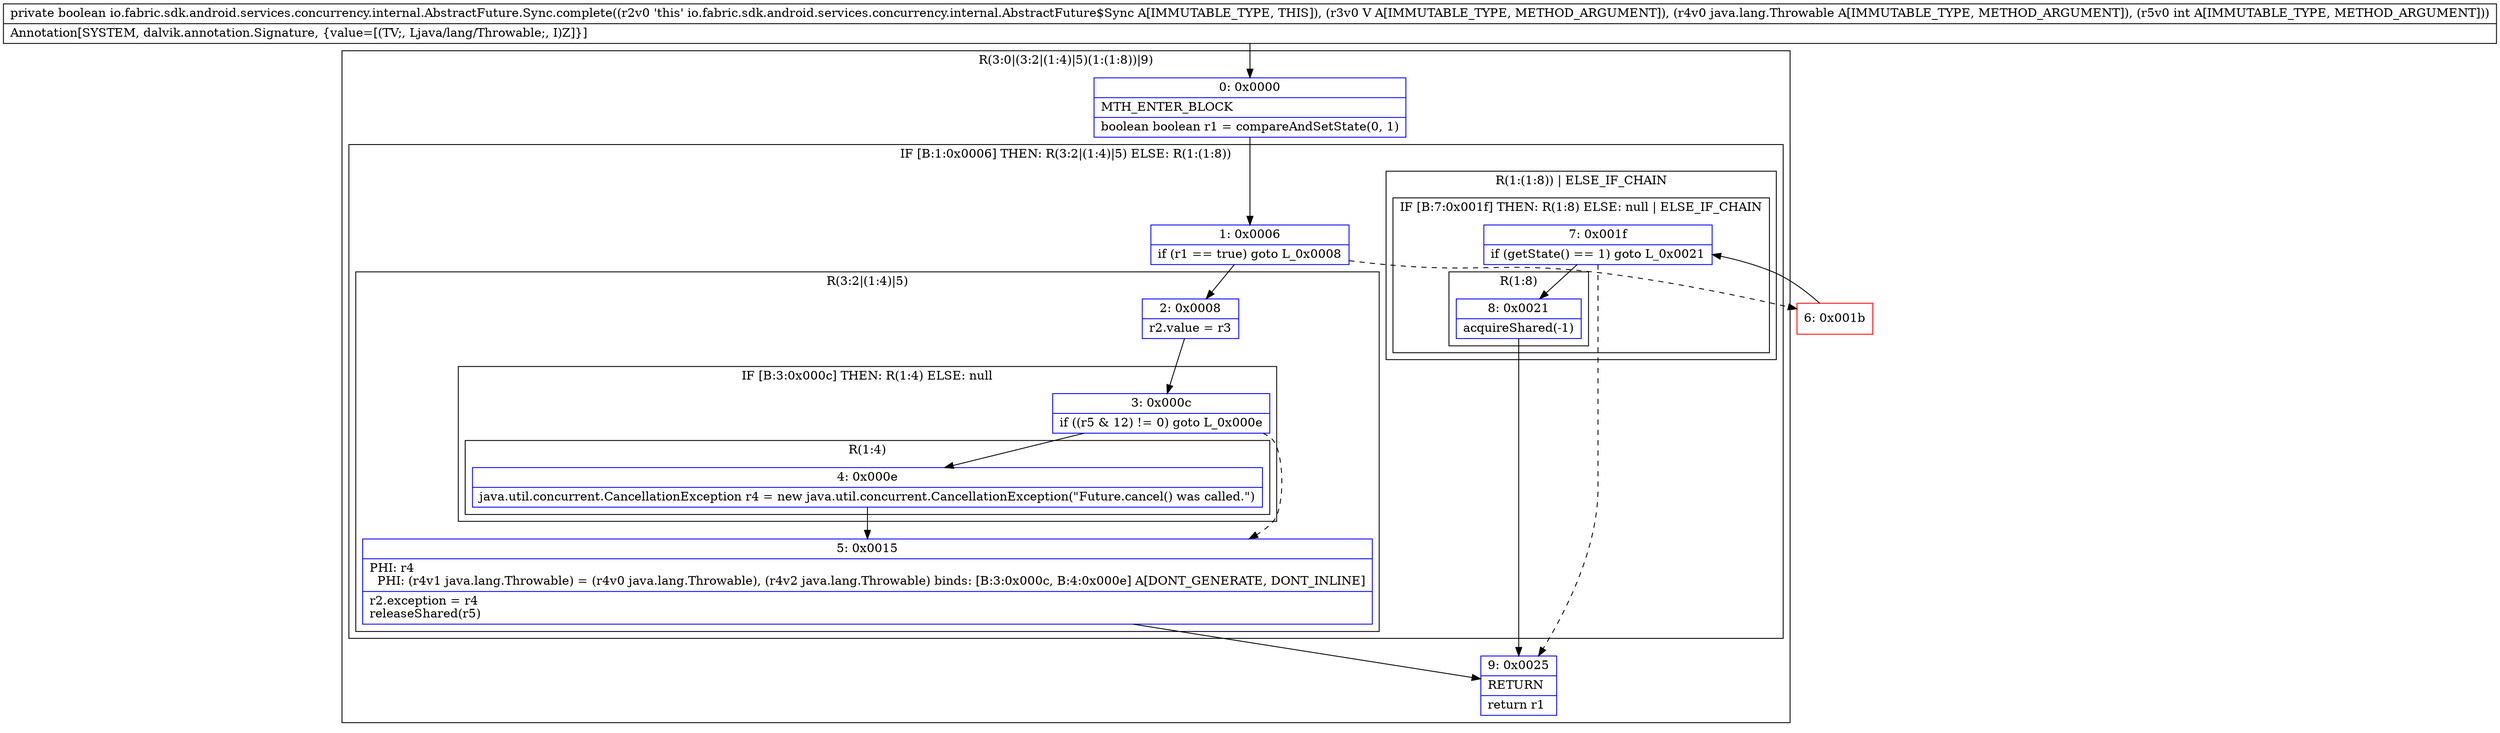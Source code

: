 digraph "CFG forio.fabric.sdk.android.services.concurrency.internal.AbstractFuture.Sync.complete(Ljava\/lang\/Object;Ljava\/lang\/Throwable;I)Z" {
subgraph cluster_Region_755264313 {
label = "R(3:0|(3:2|(1:4)|5)(1:(1:8))|9)";
node [shape=record,color=blue];
Node_0 [shape=record,label="{0\:\ 0x0000|MTH_ENTER_BLOCK\l|boolean boolean r1 = compareAndSetState(0, 1)\l}"];
subgraph cluster_IfRegion_830936897 {
label = "IF [B:1:0x0006] THEN: R(3:2|(1:4)|5) ELSE: R(1:(1:8))";
node [shape=record,color=blue];
Node_1 [shape=record,label="{1\:\ 0x0006|if (r1 == true) goto L_0x0008\l}"];
subgraph cluster_Region_1159412582 {
label = "R(3:2|(1:4)|5)";
node [shape=record,color=blue];
Node_2 [shape=record,label="{2\:\ 0x0008|r2.value = r3\l}"];
subgraph cluster_IfRegion_255361772 {
label = "IF [B:3:0x000c] THEN: R(1:4) ELSE: null";
node [shape=record,color=blue];
Node_3 [shape=record,label="{3\:\ 0x000c|if ((r5 & 12) != 0) goto L_0x000e\l}"];
subgraph cluster_Region_58953567 {
label = "R(1:4)";
node [shape=record,color=blue];
Node_4 [shape=record,label="{4\:\ 0x000e|java.util.concurrent.CancellationException r4 = new java.util.concurrent.CancellationException(\"Future.cancel() was called.\")\l}"];
}
}
Node_5 [shape=record,label="{5\:\ 0x0015|PHI: r4 \l  PHI: (r4v1 java.lang.Throwable) = (r4v0 java.lang.Throwable), (r4v2 java.lang.Throwable) binds: [B:3:0x000c, B:4:0x000e] A[DONT_GENERATE, DONT_INLINE]\l|r2.exception = r4\lreleaseShared(r5)\l}"];
}
subgraph cluster_Region_1865877743 {
label = "R(1:(1:8)) | ELSE_IF_CHAIN\l";
node [shape=record,color=blue];
subgraph cluster_IfRegion_1936449124 {
label = "IF [B:7:0x001f] THEN: R(1:8) ELSE: null | ELSE_IF_CHAIN\l";
node [shape=record,color=blue];
Node_7 [shape=record,label="{7\:\ 0x001f|if (getState() == 1) goto L_0x0021\l}"];
subgraph cluster_Region_940514567 {
label = "R(1:8)";
node [shape=record,color=blue];
Node_8 [shape=record,label="{8\:\ 0x0021|acquireShared(\-1)\l}"];
}
}
}
}
Node_9 [shape=record,label="{9\:\ 0x0025|RETURN\l|return r1\l}"];
}
Node_6 [shape=record,color=red,label="{6\:\ 0x001b}"];
MethodNode[shape=record,label="{private boolean io.fabric.sdk.android.services.concurrency.internal.AbstractFuture.Sync.complete((r2v0 'this' io.fabric.sdk.android.services.concurrency.internal.AbstractFuture$Sync A[IMMUTABLE_TYPE, THIS]), (r3v0 V A[IMMUTABLE_TYPE, METHOD_ARGUMENT]), (r4v0 java.lang.Throwable A[IMMUTABLE_TYPE, METHOD_ARGUMENT]), (r5v0 int A[IMMUTABLE_TYPE, METHOD_ARGUMENT]))  | Annotation[SYSTEM, dalvik.annotation.Signature, \{value=[(TV;, Ljava\/lang\/Throwable;, I)Z]\}]\l}"];
MethodNode -> Node_0;
Node_0 -> Node_1;
Node_1 -> Node_2;
Node_1 -> Node_6[style=dashed];
Node_2 -> Node_3;
Node_3 -> Node_4;
Node_3 -> Node_5[style=dashed];
Node_4 -> Node_5;
Node_5 -> Node_9;
Node_7 -> Node_8;
Node_7 -> Node_9[style=dashed];
Node_8 -> Node_9;
Node_6 -> Node_7;
}

